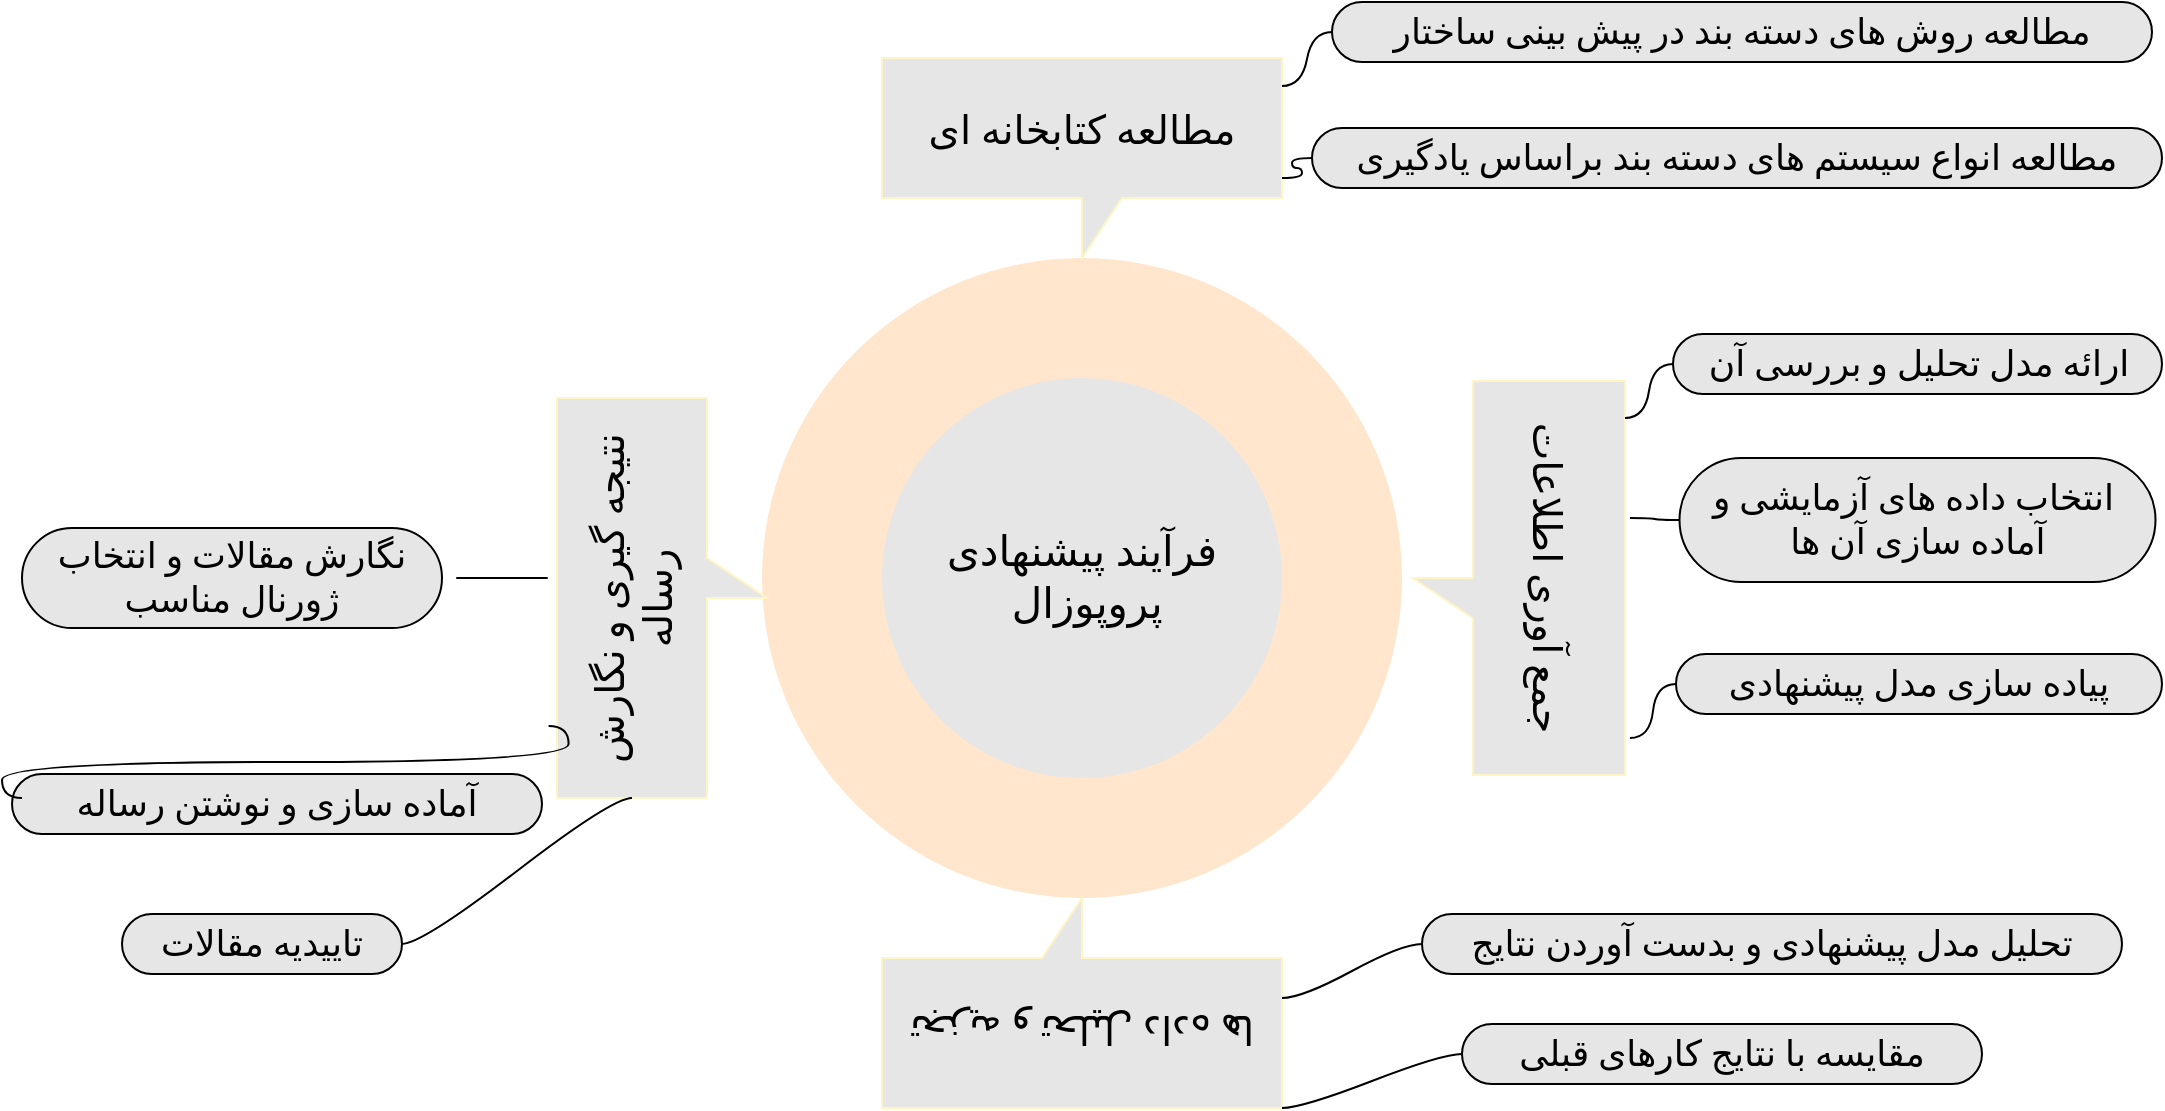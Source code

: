 <mxfile version="13.4.6" type="github">
  <diagram name="Page-1" id="3e8102d1-ef87-2e61-34e1-82d9a586fe2e">
    <mxGraphModel dx="1564" dy="828" grid="1" gridSize="10" guides="1" tooltips="1" connect="1" arrows="1" fold="1" page="1" pageScale="1" pageWidth="1100" pageHeight="850" background="#ffffff" math="0" shadow="0">
      <root>
        <mxCell id="0" />
        <mxCell id="1" parent="0" />
        <mxCell id="70666756c84bb93c-1" value="" style="ellipse;rounded=0;shadow=0;comic=0;strokeWidth=1;fontFamily=Verdana;fontSize=14;strokeColor=none;fillColor=#FFE6CC;whiteSpace=wrap;html=1;labelBorderColor=none;labelBackgroundColor=none;" parent="1" vertex="1">
          <mxGeometry x="400" y="200" width="320" height="320" as="geometry" />
        </mxCell>
        <mxCell id="70666756c84bb93c-2" value="&lt;h4 style=&quot;font-size: 21px&quot;&gt;&lt;span style=&quot;font-weight: normal&quot;&gt;&lt;font face=&quot;Tahoma&quot; style=&quot;font-size: 21px&quot;&gt;فرآیند پیشنهادی&lt;br&gt;&lt;/font&gt;&lt;font face=&quot;Tahoma&quot; style=&quot;font-size: 21px&quot;&gt;&amp;nbsp;پروپوزال&lt;/font&gt;&lt;/span&gt;&lt;/h4&gt;" style="ellipse;whiteSpace=wrap;html=1;rounded=0;shadow=0;comic=0;strokeWidth=1;fontFamily=Verdana;fontSize=22;strokeColor=none;fontStyle=1;align=center;fillColor=#E6E6E6;" parent="1" vertex="1">
          <mxGeometry x="460" y="260" width="200" height="200" as="geometry" />
        </mxCell>
        <mxCell id="x_tjndUVU8M6RbAReDc0-7" value="&lt;span style=&quot;font-size: 20px&quot;&gt;مطالعه کتابخانه ای&lt;/span&gt;" style="shape=callout;whiteSpace=wrap;html=1;perimeter=calloutPerimeter;strokeColor=#FFF4C3;fillColor=#E6E6E6;fontFamily=Tahoma;align=center;" vertex="1" parent="1">
          <mxGeometry x="460" y="100" width="200" height="100" as="geometry" />
        </mxCell>
        <mxCell id="x_tjndUVU8M6RbAReDc0-8" value="&lt;span style=&quot;font-size: 20px&quot;&gt;جمع آوری اطلاعات&lt;/span&gt;" style="shape=callout;whiteSpace=wrap;html=1;perimeter=calloutPerimeter;strokeColor=#FFF4C3;fillColor=#E6E6E6;fontFamily=Tahoma;align=center;rotation=90;verticalAlign=middle;horizontal=1;" vertex="1" parent="1">
          <mxGeometry x="680" y="306.91" width="196.91" height="106.18" as="geometry" />
        </mxCell>
        <mxCell id="x_tjndUVU8M6RbAReDc0-10" value="&lt;span style=&quot;font-size: 20px&quot;&gt;تجزیه و تحلیل داده ها&lt;/span&gt;" style="shape=callout;whiteSpace=wrap;html=1;perimeter=calloutPerimeter;strokeColor=#FFF4C3;fillColor=#E6E6E6;fontFamily=Tahoma;align=center;rotation=-180;" vertex="1" parent="1">
          <mxGeometry x="460" y="520" width="200" height="105" as="geometry" />
        </mxCell>
        <mxCell id="x_tjndUVU8M6RbAReDc0-11" value="&lt;span style=&quot;font-size: 20px&quot;&gt;نتیجه گیری و نگارش رساله&lt;/span&gt;" style="shape=callout;whiteSpace=wrap;html=1;perimeter=calloutPerimeter;strokeColor=#FFF4C3;fillColor=#E6E6E6;fontFamily=Tahoma;align=center;rotation=-90;" vertex="1" parent="1">
          <mxGeometry x="250" y="317.5" width="200" height="105" as="geometry" />
        </mxCell>
        <mxCell id="x_tjndUVU8M6RbAReDc0-21" value="&lt;font style=&quot;font-size: 18px&quot;&gt;مطالعه انواع سیستم های دسته بند براساس یادگیری&lt;/font&gt;" style="whiteSpace=wrap;html=1;rounded=1;arcSize=50;align=center;verticalAlign=middle;strokeWidth=1;autosize=1;spacing=4;treeFolding=1;treeMoving=1;newEdgeStyle={&quot;edgeStyle&quot;:&quot;entityRelationEdgeStyle&quot;,&quot;startArrow&quot;:&quot;none&quot;,&quot;endArrow&quot;:&quot;none&quot;,&quot;segment&quot;:10,&quot;curved&quot;:1};labelBackgroundColor=none;fillColor=#E6E6E6;fontFamily=Tahoma;fontColor=#000000;" vertex="1" parent="1">
          <mxGeometry x="675" y="135" width="425" height="30" as="geometry" />
        </mxCell>
        <mxCell id="x_tjndUVU8M6RbAReDc0-22" value="" style="edgeStyle=entityRelationEdgeStyle;startArrow=none;endArrow=none;segment=10;curved=1;fontFamily=Tahoma;fontColor=#000000;" edge="1" target="x_tjndUVU8M6RbAReDc0-21" parent="1">
          <mxGeometry relative="1" as="geometry">
            <mxPoint x="660" y="160" as="sourcePoint" />
          </mxGeometry>
        </mxCell>
        <mxCell id="x_tjndUVU8M6RbAReDc0-23" value="&lt;font style=&quot;font-size: 18px&quot;&gt;مطالعه روش های دسته بند در پیش بینی ساختار&lt;/font&gt;" style="whiteSpace=wrap;html=1;rounded=1;arcSize=50;align=center;verticalAlign=middle;strokeWidth=1;autosize=1;spacing=4;treeFolding=1;treeMoving=1;newEdgeStyle={&quot;edgeStyle&quot;:&quot;entityRelationEdgeStyle&quot;,&quot;startArrow&quot;:&quot;none&quot;,&quot;endArrow&quot;:&quot;none&quot;,&quot;segment&quot;:10,&quot;curved&quot;:1};labelBackgroundColor=none;fillColor=#E6E6E6;fontFamily=Tahoma;fontColor=#000000;" vertex="1" parent="1">
          <mxGeometry x="685" y="72" width="410" height="30" as="geometry" />
        </mxCell>
        <mxCell id="x_tjndUVU8M6RbAReDc0-24" value="" style="edgeStyle=entityRelationEdgeStyle;startArrow=none;endArrow=none;segment=10;curved=1;fontFamily=Tahoma;fontColor=#000000;" edge="1" target="x_tjndUVU8M6RbAReDc0-23" parent="1">
          <mxGeometry relative="1" as="geometry">
            <mxPoint x="660" y="114" as="sourcePoint" />
          </mxGeometry>
        </mxCell>
        <mxCell id="x_tjndUVU8M6RbAReDc0-25" value="&lt;font style=&quot;font-size: 18px&quot;&gt;ارائه مدل تحلیل و بررسی آن&lt;/font&gt;" style="whiteSpace=wrap;html=1;rounded=1;arcSize=50;align=center;verticalAlign=middle;strokeWidth=1;autosize=1;spacing=4;treeFolding=1;treeMoving=1;newEdgeStyle={&quot;edgeStyle&quot;:&quot;entityRelationEdgeStyle&quot;,&quot;startArrow&quot;:&quot;none&quot;,&quot;endArrow&quot;:&quot;none&quot;,&quot;segment&quot;:10,&quot;curved&quot;:1};labelBackgroundColor=none;fillColor=#E6E6E6;fontFamily=Tahoma;fontColor=#000000;" vertex="1" parent="1">
          <mxGeometry x="855.5" y="238" width="244.5" height="30" as="geometry" />
        </mxCell>
        <mxCell id="x_tjndUVU8M6RbAReDc0-26" value="" style="edgeStyle=entityRelationEdgeStyle;startArrow=none;endArrow=none;segment=10;curved=1;fontFamily=Tahoma;fontColor=#000000;" edge="1" target="x_tjndUVU8M6RbAReDc0-25" parent="1">
          <mxGeometry relative="1" as="geometry">
            <mxPoint x="831.5" y="280" as="sourcePoint" />
          </mxGeometry>
        </mxCell>
        <mxCell id="x_tjndUVU8M6RbAReDc0-27" value="&lt;font style=&quot;font-size: 18px&quot;&gt;انتخاب داده های آزمایشی و&amp;nbsp;&lt;br&gt;آماده سازی آن ها&lt;/font&gt;" style="whiteSpace=wrap;html=1;rounded=1;arcSize=50;align=center;verticalAlign=middle;strokeWidth=1;autosize=1;spacing=4;treeFolding=1;treeMoving=1;newEdgeStyle={&quot;edgeStyle&quot;:&quot;entityRelationEdgeStyle&quot;,&quot;startArrow&quot;:&quot;none&quot;,&quot;endArrow&quot;:&quot;none&quot;,&quot;segment&quot;:10,&quot;curved&quot;:1};labelBackgroundColor=none;fillColor=#E6E6E6;fontFamily=Tahoma;fontColor=#000000;" vertex="1" parent="1">
          <mxGeometry x="858.75" y="300" width="238" height="62" as="geometry" />
        </mxCell>
        <mxCell id="x_tjndUVU8M6RbAReDc0-28" value="" style="edgeStyle=entityRelationEdgeStyle;startArrow=none;endArrow=none;segment=10;curved=1;fontFamily=Tahoma;fontColor=#000000;" edge="1" target="x_tjndUVU8M6RbAReDc0-27" parent="1">
          <mxGeometry relative="1" as="geometry">
            <mxPoint x="834" y="330" as="sourcePoint" />
          </mxGeometry>
        </mxCell>
        <mxCell id="x_tjndUVU8M6RbAReDc0-29" value="&lt;font style=&quot;font-size: 18px&quot;&gt;پیاده سازی مدل پیشنهادی&lt;/font&gt;" style="whiteSpace=wrap;html=1;rounded=1;arcSize=50;align=center;verticalAlign=middle;strokeWidth=1;autosize=1;spacing=4;treeFolding=1;treeMoving=1;newEdgeStyle={&quot;edgeStyle&quot;:&quot;entityRelationEdgeStyle&quot;,&quot;startArrow&quot;:&quot;none&quot;,&quot;endArrow&quot;:&quot;none&quot;,&quot;segment&quot;:10,&quot;curved&quot;:1};labelBackgroundColor=none;fillColor=#E6E6E6;fontFamily=Tahoma;fontColor=#000000;" vertex="1" parent="1">
          <mxGeometry x="857" y="398" width="243" height="30" as="geometry" />
        </mxCell>
        <mxCell id="x_tjndUVU8M6RbAReDc0-30" value="" style="edgeStyle=entityRelationEdgeStyle;startArrow=none;endArrow=none;segment=10;curved=1;fontFamily=Tahoma;fontColor=#000000;" edge="1" target="x_tjndUVU8M6RbAReDc0-29" parent="1">
          <mxGeometry relative="1" as="geometry">
            <mxPoint x="834" y="440" as="sourcePoint" />
          </mxGeometry>
        </mxCell>
        <mxCell id="x_tjndUVU8M6RbAReDc0-31" value="&lt;font style=&quot;font-size: 18px&quot;&gt;تحلیل مدل پیشنهادی و بدست آوردن نتایج&lt;/font&gt;" style="whiteSpace=wrap;html=1;rounded=1;arcSize=50;align=center;verticalAlign=middle;strokeWidth=1;autosize=1;spacing=4;treeFolding=1;treeMoving=1;newEdgeStyle={&quot;edgeStyle&quot;:&quot;entityRelationEdgeStyle&quot;,&quot;startArrow&quot;:&quot;none&quot;,&quot;endArrow&quot;:&quot;none&quot;,&quot;segment&quot;:10,&quot;curved&quot;:1};labelBackgroundColor=none;fillColor=#E6E6E6;fontFamily=Tahoma;fontColor=#000000;" vertex="1" parent="1">
          <mxGeometry x="730" y="528" width="350" height="30" as="geometry" />
        </mxCell>
        <mxCell id="x_tjndUVU8M6RbAReDc0-32" value="" style="edgeStyle=entityRelationEdgeStyle;startArrow=none;endArrow=none;segment=10;curved=1;fontFamily=Tahoma;fontColor=#000000;" edge="1" target="x_tjndUVU8M6RbAReDc0-31" parent="1">
          <mxGeometry relative="1" as="geometry">
            <mxPoint x="660" y="570" as="sourcePoint" />
          </mxGeometry>
        </mxCell>
        <mxCell id="x_tjndUVU8M6RbAReDc0-33" value="&lt;font style=&quot;font-size: 18px&quot;&gt;مقایسه با نتایج کارهای قبلی&lt;/font&gt;" style="whiteSpace=wrap;html=1;rounded=1;arcSize=50;align=center;verticalAlign=middle;strokeWidth=1;autosize=1;spacing=4;treeFolding=1;treeMoving=1;newEdgeStyle={&quot;edgeStyle&quot;:&quot;entityRelationEdgeStyle&quot;,&quot;startArrow&quot;:&quot;none&quot;,&quot;endArrow&quot;:&quot;none&quot;,&quot;segment&quot;:10,&quot;curved&quot;:1};labelBackgroundColor=none;fillColor=#E6E6E6;fontFamily=Tahoma;fontColor=#000000;" vertex="1" parent="1">
          <mxGeometry x="750" y="583" width="260" height="30" as="geometry" />
        </mxCell>
        <mxCell id="x_tjndUVU8M6RbAReDc0-34" value="" style="edgeStyle=entityRelationEdgeStyle;startArrow=none;endArrow=none;segment=10;curved=1;fontFamily=Tahoma;fontColor=#000000;" edge="1" target="x_tjndUVU8M6RbAReDc0-33" parent="1">
          <mxGeometry relative="1" as="geometry">
            <mxPoint x="660" y="625" as="sourcePoint" />
          </mxGeometry>
        </mxCell>
        <mxCell id="x_tjndUVU8M6RbAReDc0-35" value="&lt;font style=&quot;font-size: 18px&quot;&gt;نگارش مقالات و انتخاب &lt;br&gt;ژورنال مناسب&lt;/font&gt;" style="whiteSpace=wrap;html=1;rounded=1;arcSize=50;align=center;verticalAlign=middle;strokeWidth=1;autosize=1;spacing=4;treeFolding=1;treeMoving=1;newEdgeStyle={&quot;edgeStyle&quot;:&quot;entityRelationEdgeStyle&quot;,&quot;startArrow&quot;:&quot;none&quot;,&quot;endArrow&quot;:&quot;none&quot;,&quot;segment&quot;:10,&quot;curved&quot;:1};labelBackgroundColor=none;fillColor=#E6E6E6;fontFamily=Tahoma;fontColor=#000000;" vertex="1" parent="1">
          <mxGeometry x="30" y="335" width="210" height="50" as="geometry" />
        </mxCell>
        <mxCell id="x_tjndUVU8M6RbAReDc0-36" value="" style="edgeStyle=entityRelationEdgeStyle;startArrow=none;endArrow=none;segment=10;curved=1;fontFamily=Tahoma;fontColor=#000000;" edge="1" parent="1">
          <mxGeometry relative="1" as="geometry">
            <mxPoint x="290" y="360" as="sourcePoint" />
            <mxPoint x="250" y="360" as="targetPoint" />
          </mxGeometry>
        </mxCell>
        <mxCell id="x_tjndUVU8M6RbAReDc0-37" value="&lt;font style=&quot;font-size: 18px&quot;&gt;آماده سازی و نوشتن رساله&lt;/font&gt;" style="whiteSpace=wrap;html=1;rounded=1;arcSize=50;align=center;verticalAlign=middle;strokeWidth=1;autosize=1;spacing=4;treeFolding=1;treeMoving=1;newEdgeStyle={&quot;edgeStyle&quot;:&quot;entityRelationEdgeStyle&quot;,&quot;startArrow&quot;:&quot;none&quot;,&quot;endArrow&quot;:&quot;none&quot;,&quot;segment&quot;:10,&quot;curved&quot;:1};labelBackgroundColor=none;fillColor=#E6E6E6;fontFamily=Tahoma;fontColor=#000000;" vertex="1" parent="1">
          <mxGeometry x="25" y="458" width="265" height="30" as="geometry" />
        </mxCell>
        <mxCell id="x_tjndUVU8M6RbAReDc0-38" value="" style="edgeStyle=entityRelationEdgeStyle;startArrow=none;endArrow=none;segment=10;curved=1;fontFamily=Tahoma;fontColor=#000000;exitX=0.18;exitY=-0.04;exitDx=0;exitDy=0;exitPerimeter=0;" edge="1" parent="1" source="x_tjndUVU8M6RbAReDc0-11">
          <mxGeometry relative="1" as="geometry">
            <mxPoint x="290" y="430" as="sourcePoint" />
            <mxPoint x="30" y="470" as="targetPoint" />
          </mxGeometry>
        </mxCell>
        <mxCell id="x_tjndUVU8M6RbAReDc0-41" value="&lt;font style=&quot;font-size: 18px&quot;&gt;تاییدیه مقالات&lt;/font&gt;" style="whiteSpace=wrap;html=1;rounded=1;arcSize=50;align=center;verticalAlign=middle;strokeWidth=1;autosize=1;spacing=4;treeFolding=1;treeMoving=1;newEdgeStyle={&quot;edgeStyle&quot;:&quot;entityRelationEdgeStyle&quot;,&quot;startArrow&quot;:&quot;none&quot;,&quot;endArrow&quot;:&quot;none&quot;,&quot;segment&quot;:10,&quot;curved&quot;:1};labelBackgroundColor=none;fillColor=#E6E6E6;fontFamily=Tahoma;fontColor=#000000;" vertex="1" parent="1">
          <mxGeometry x="80" y="528" width="140" height="30" as="geometry" />
        </mxCell>
        <mxCell id="x_tjndUVU8M6RbAReDc0-42" value="" style="edgeStyle=entityRelationEdgeStyle;startArrow=none;endArrow=none;segment=10;curved=1;fontFamily=Tahoma;fontColor=#000000;exitX=0;exitY=0;exitDx=0;exitDy=37.5;exitPerimeter=0;" edge="1" target="x_tjndUVU8M6RbAReDc0-41" parent="1" source="x_tjndUVU8M6RbAReDc0-11">
          <mxGeometry relative="1" as="geometry">
            <mxPoint x="120" y="639" as="sourcePoint" />
          </mxGeometry>
        </mxCell>
      </root>
    </mxGraphModel>
  </diagram>
</mxfile>
